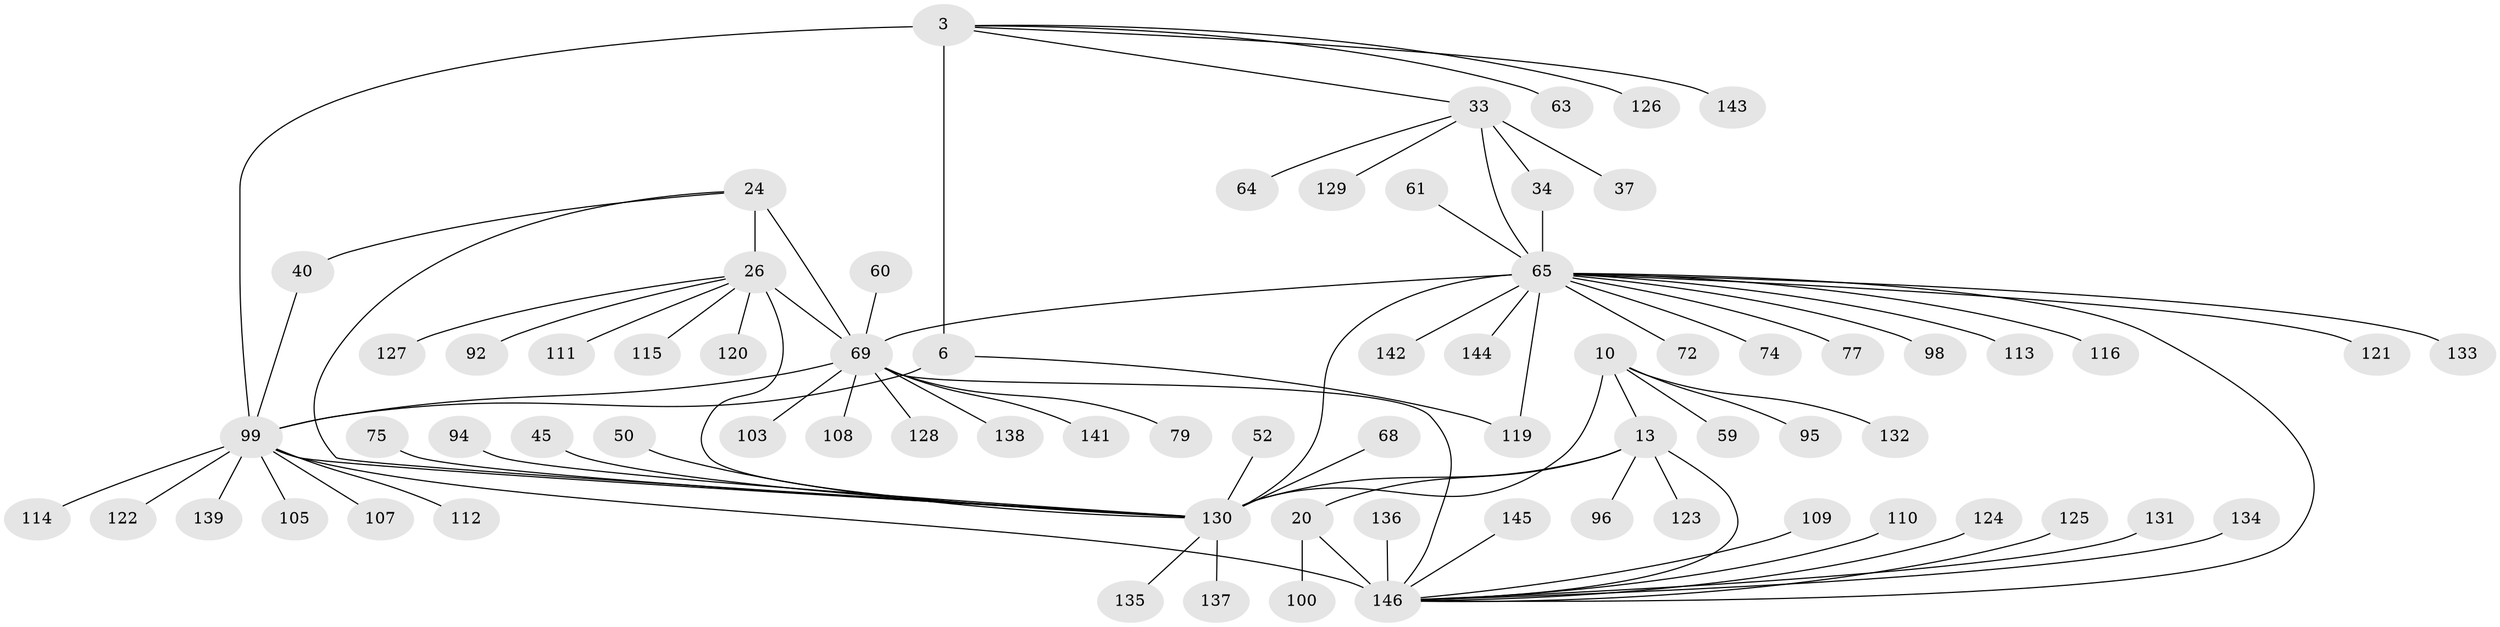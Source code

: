 // original degree distribution, {8: 0.06164383561643835, 11: 0.00684931506849315, 6: 0.02054794520547945, 13: 0.0136986301369863, 7: 0.03424657534246575, 9: 0.00684931506849315, 10: 0.04794520547945205, 12: 0.0273972602739726, 14: 0.00684931506849315, 15: 0.0136986301369863, 1: 0.6095890410958904, 3: 0.0410958904109589, 2: 0.10273972602739725, 4: 0.00684931506849315}
// Generated by graph-tools (version 1.1) at 2025/55/03/09/25 04:55:58]
// undirected, 73 vertices, 86 edges
graph export_dot {
graph [start="1"]
  node [color=gray90,style=filled];
  3 [super="+1"];
  6 [super="+4"];
  10 [super="+9"];
  13 [super="+11"];
  20 [super="+19"];
  24 [super="+23"];
  26 [super="+25"];
  33 [super="+29"];
  34 [super="+30"];
  37;
  40 [super="+39"];
  45;
  50;
  52;
  59;
  60;
  61;
  63;
  64;
  65 [super="+35+36"];
  68;
  69 [super="+28+41+43+57"];
  72;
  74;
  75;
  77;
  79 [super="+49"];
  92 [super="+87"];
  94;
  95 [super="+83"];
  96;
  98 [super="+91"];
  99 [super="+78+67+81"];
  100;
  103;
  105;
  107;
  108 [super="+84"];
  109;
  110;
  111;
  112;
  113 [super="+53"];
  114;
  115;
  116;
  119 [super="+85"];
  120;
  121;
  122;
  123 [super="+93"];
  124;
  125;
  126;
  127;
  128;
  129 [super="+88"];
  130 [super="+86+14+118+12+42+44"];
  131;
  132;
  133;
  134;
  135;
  136;
  137;
  138;
  139;
  141;
  142;
  143 [super="+70"];
  144;
  145;
  146 [super="+140+117+46+47+51+54+56+66+71+73+80+82+89+97+101+104+106"];
  3 -- 6 [weight=4];
  3 -- 33;
  3 -- 126;
  3 -- 63;
  3 -- 143;
  3 -- 99 [weight=6];
  6 -- 119;
  6 -- 99 [weight=6];
  10 -- 13 [weight=4];
  10 -- 59;
  10 -- 132;
  10 -- 95;
  10 -- 130 [weight=6];
  13 -- 20;
  13 -- 96;
  13 -- 146;
  13 -- 123;
  13 -- 130 [weight=6];
  20 -- 100;
  20 -- 146 [weight=10];
  24 -- 26 [weight=4];
  24 -- 40 [weight=2];
  24 -- 130;
  24 -- 69 [weight=6];
  26 -- 111;
  26 -- 115;
  26 -- 120;
  26 -- 127;
  26 -- 92;
  26 -- 69 [weight=6];
  26 -- 130;
  33 -- 34 [weight=4];
  33 -- 37;
  33 -- 64;
  33 -- 129;
  33 -- 65 [weight=6];
  34 -- 65 [weight=6];
  40 -- 99;
  45 -- 130;
  50 -- 130;
  52 -- 130;
  60 -- 69;
  61 -- 65;
  65 -- 130 [weight=3];
  65 -- 69 [weight=2];
  65 -- 133;
  65 -- 72;
  65 -- 74;
  65 -- 77;
  65 -- 142;
  65 -- 144;
  65 -- 146 [weight=3];
  65 -- 98;
  65 -- 113;
  65 -- 116;
  65 -- 119;
  65 -- 121;
  68 -- 130;
  69 -- 128;
  69 -- 138;
  69 -- 141;
  69 -- 79;
  69 -- 146;
  69 -- 103;
  69 -- 108;
  69 -- 99;
  75 -- 130;
  94 -- 130;
  99 -- 130;
  99 -- 105;
  99 -- 139;
  99 -- 107;
  99 -- 112;
  99 -- 146 [weight=2];
  99 -- 114;
  99 -- 122;
  109 -- 146;
  110 -- 146;
  124 -- 146;
  125 -- 146;
  130 -- 135;
  130 -- 137;
  131 -- 146;
  134 -- 146;
  136 -- 146;
  145 -- 146;
}
